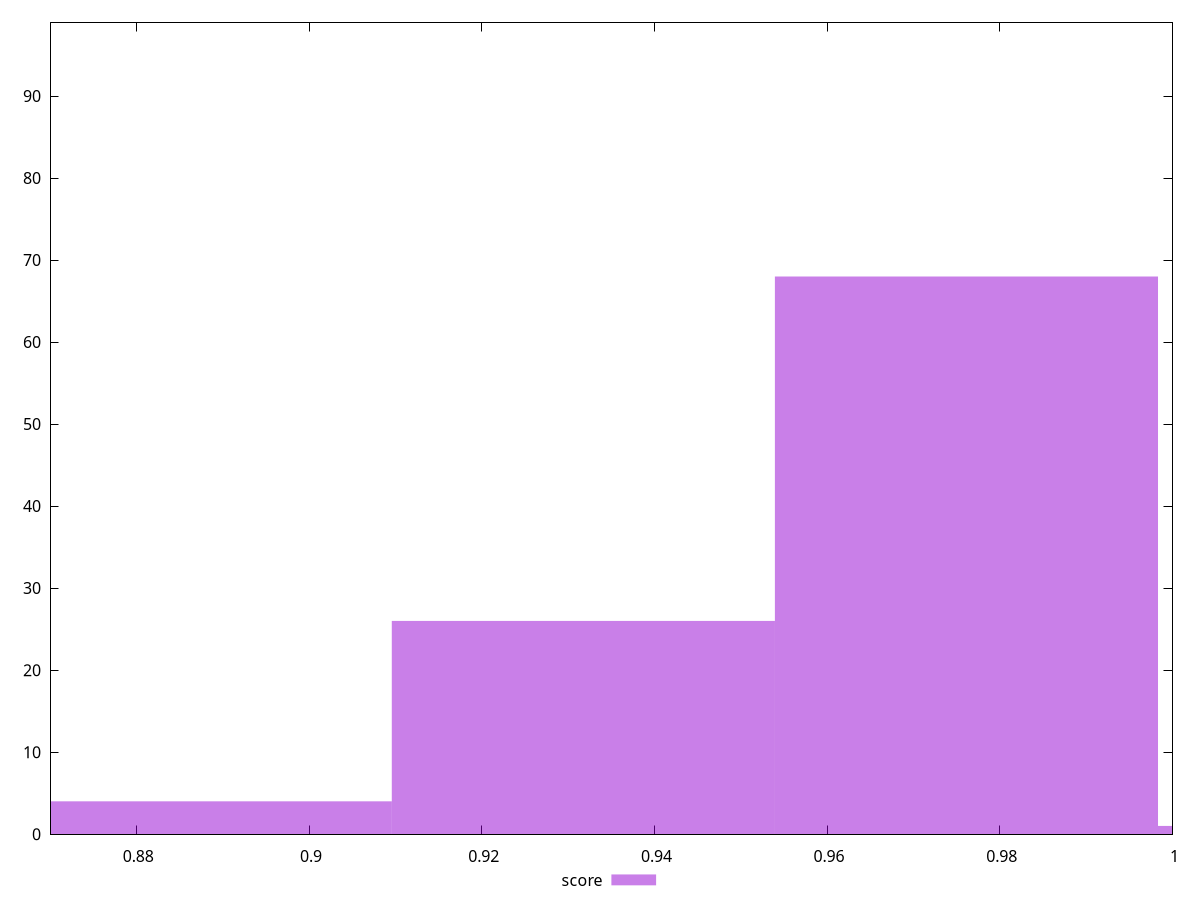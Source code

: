 reset

$score <<EOF
0.976137530482288 68
0.9317676427330931 26
1.020507418231483 1
0.8873977549838983 4
EOF

set key outside below
set boxwidth 0.04436988774919491
set xrange [0.87:1]
set yrange [0:99]
set trange [0:99]
set style fill transparent solid 0.5 noborder
set terminal svg size 640, 490 enhanced background rgb 'white'
set output "reports/report_00027_2021-02-24T12-40-31.850Z/first-contentful-paint/samples/card/score/histogram.svg"

plot $score title "score" with boxes

reset
